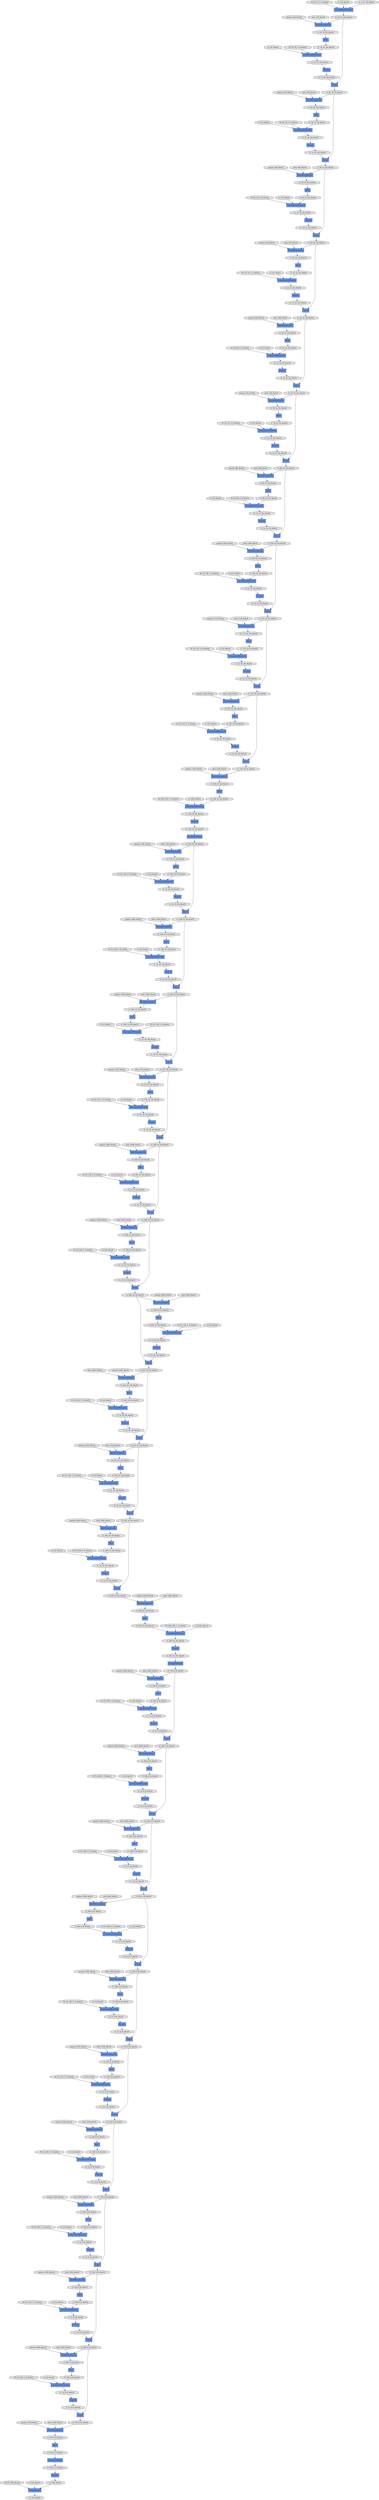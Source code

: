 digraph graphname{rankdir=TB;4491968584 [label="(1, 12, 8, 8), float32",shape="octagon",fillcolor="#E0E0E0",style="filled"];4489019520 [label="gamma: (124), float32",shape="octagon",fillcolor="#E0E0E0",style="filled"];4491968808 [label="(1, 12, 8, 8), float32",shape="octagon",fillcolor="#E0E0E0",style="filled"];4491968864 [label="ReLU",shape="record",fillcolor="#6495ED",style="filled"];4491968920 [label="BatchNormalization",shape="record",fillcolor="#6495ED",style="filled"];4491968976 [label="(1, 292, 8, 8), float32",shape="octagon",fillcolor="#E0E0E0",style="filled"];4491969032 [label="Convolution2DFunction",shape="record",fillcolor="#6495ED",style="filled"];4489019912 [label="beta: (124), float32",shape="octagon",fillcolor="#E0E0E0",style="filled"];4491969144 [label="(1, 292, 8, 8), float32",shape="octagon",fillcolor="#E0E0E0",style="filled"];4491969312 [label="Dropout",shape="record",fillcolor="#6495ED",style="filled"];4489020248 [label="W: (12, 124, 3, 3), float32",shape="octagon",fillcolor="#E0E0E0",style="filled"];4491969424 [label="(1, 292, 8, 8), float32",shape="octagon",fillcolor="#E0E0E0",style="filled"];4491969592 [label="Concat",shape="record",fillcolor="#6495ED",style="filled"];4491969648 [label="(1, 12, 8, 8), float32",shape="octagon",fillcolor="#E0E0E0",style="filled"];4489020640 [label="b: (12), float32",shape="octagon",fillcolor="#E0E0E0",style="filled"];4491969872 [label="(1, 12, 8, 8), float32",shape="octagon",fillcolor="#E0E0E0",style="filled"];4491969928 [label="ReLU",shape="record",fillcolor="#6495ED",style="filled"];4491969984 [label="BatchNormalization",shape="record",fillcolor="#6495ED",style="filled"];4491970040 [label="(1, 304, 8, 8), float32",shape="octagon",fillcolor="#E0E0E0",style="filled"];4491970096 [label="Convolution2DFunction",shape="record",fillcolor="#6495ED",style="filled"];4491970208 [label="(1, 304, 8, 8), float32",shape="octagon",fillcolor="#E0E0E0",style="filled"];4488857304 [label="b: (12), float32",shape="octagon",fillcolor="#E0E0E0",style="filled"];4491970376 [label="Dropout",shape="record",fillcolor="#6495ED",style="filled"];4488857416 [label="W: (16, 3, 3, 3), float32",shape="octagon",fillcolor="#E0E0E0",style="filled"];4489021312 [label="gamma: (136), float32",shape="octagon",fillcolor="#E0E0E0",style="filled"];4491970488 [label="(1, 304, 8, 8), float32",shape="octagon",fillcolor="#E0E0E0",style="filled"];4314531880 [label="BatchNormalization",shape="record",fillcolor="#6495ED",style="filled"];4491970656 [label="Concat",shape="record",fillcolor="#6495ED",style="filled"];4491970712 [label="(1, 12, 8, 8), float32",shape="octagon",fillcolor="#E0E0E0",style="filled"];4488857752 [label="W: (12, 28, 3, 3), float32",shape="octagon",fillcolor="#E0E0E0",style="filled"];4489021704 [label="beta: (136), float32",shape="octagon",fillcolor="#E0E0E0",style="filled"];4488005896 [label="b: (12), float32",shape="octagon",fillcolor="#E0E0E0",style="filled"];4491970936 [label="(1, 12, 8, 8), float32",shape="octagon",fillcolor="#E0E0E0",style="filled"];4491970992 [label="ReLU",shape="record",fillcolor="#6495ED",style="filled"];4491971048 [label="BatchNormalization",shape="record",fillcolor="#6495ED",style="filled"];4488858088 [label="b: (16), float32",shape="octagon",fillcolor="#E0E0E0",style="filled"];4491971104 [label="(1, 316, 8, 8), float32",shape="octagon",fillcolor="#E0E0E0",style="filled"];4486728224 [label="gamma: (28), float32",shape="octagon",fillcolor="#E0E0E0",style="filled"];4491971160 [label="Convolution2DFunction",shape="record",fillcolor="#6495ED",style="filled"];4489022040 [label="W: (136, 136, 1, 1), float32",shape="octagon",fillcolor="#E0E0E0",style="filled"];4491971272 [label="(1, 316, 8, 8), float32",shape="octagon",fillcolor="#E0E0E0",style="filled"];4488858368 [label="beta: (28), float32",shape="octagon",fillcolor="#E0E0E0",style="filled"];4491971440 [label="Dropout",shape="record",fillcolor="#6495ED",style="filled"];4491971552 [label="(1, 316, 8, 8), float32",shape="octagon",fillcolor="#E0E0E0",style="filled"];4489022432 [label="b: (136), float32",shape="octagon",fillcolor="#E0E0E0",style="filled"];4491971720 [label="Concat",shape="record",fillcolor="#6495ED",style="filled"];4491971776 [label="(1, 12, 8, 8), float32",shape="octagon",fillcolor="#E0E0E0",style="filled"];4488858816 [label="gamma: (16), float32",shape="octagon",fillcolor="#E0E0E0",style="filled"];4491972000 [label="(1, 12, 8, 8), float32",shape="octagon",fillcolor="#E0E0E0",style="filled"];4491972056 [label="ReLU",shape="record",fillcolor="#6495ED",style="filled"];4491972112 [label="BatchNormalization",shape="record",fillcolor="#6495ED",style="filled"];4491972168 [label="(1, 328, 8, 8), float32",shape="octagon",fillcolor="#E0E0E0",style="filled"];4488859208 [label="beta: (16), float32",shape="octagon",fillcolor="#E0E0E0",style="filled"];4491972224 [label="Convolution2DFunction",shape="record",fillcolor="#6495ED",style="filled"];4489023104 [label="gamma: (136), float32",shape="octagon",fillcolor="#E0E0E0",style="filled"];4314533560 [label="(1, 136, 16, 16), float32",shape="octagon",fillcolor="#E0E0E0",style="filled"];4491972336 [label="(1, 328, 8, 8), float32",shape="octagon",fillcolor="#E0E0E0",style="filled"];4491972504 [label="Dropout",shape="record",fillcolor="#6495ED",style="filled"];4491808840 [label="(1, 40, 32, 32), float32",shape="octagon",fillcolor="#E0E0E0",style="filled"];4491808896 [label="Convolution2DFunction",shape="record",fillcolor="#6495ED",style="filled"];4491809008 [label="(1, 40, 32, 32), float32",shape="octagon",fillcolor="#E0E0E0",style="filled"];4491809176 [label="Dropout",shape="record",fillcolor="#6495ED",style="filled"];4489155024 [label="gamma: (268), float32",shape="octagon",fillcolor="#E0E0E0",style="filled"];4491809288 [label="(1, 40, 32, 32), float32",shape="octagon",fillcolor="#E0E0E0",style="filled"];4491809456 [label="Concat",shape="record",fillcolor="#6495ED",style="filled"];4491809512 [label="(1, 12, 32, 32), float32",shape="octagon",fillcolor="#E0E0E0",style="filled"];4489155416 [label="beta: (268), float32",shape="octagon",fillcolor="#E0E0E0",style="filled"];4491809736 [label="(1, 12, 32, 32), float32",shape="octagon",fillcolor="#E0E0E0",style="filled"];4491809792 [label="ReLU",shape="record",fillcolor="#6495ED",style="filled"];4491809848 [label="BatchNormalization",shape="record",fillcolor="#6495ED",style="filled"];4491809904 [label="(1, 52, 32, 32), float32",shape="octagon",fillcolor="#E0E0E0",style="filled"];4489155752 [label="W: (12, 268, 3, 3), float32",shape="octagon",fillcolor="#E0E0E0",style="filled"];4491809960 [label="Convolution2DFunction",shape="record",fillcolor="#6495ED",style="filled"];4491810072 [label="(1, 52, 32, 32), float32",shape="octagon",fillcolor="#E0E0E0",style="filled"];4491810240 [label="Dropout",shape="record",fillcolor="#6495ED",style="filled"];4489156144 [label="b: (12), float32",shape="octagon",fillcolor="#E0E0E0",style="filled"];4491810352 [label="(1, 52, 32, 32), float32",shape="octagon",fillcolor="#E0E0E0",style="filled"];4491810520 [label="Concat",shape="record",fillcolor="#6495ED",style="filled"];4491810576 [label="(1, 12, 32, 32), float32",shape="octagon",fillcolor="#E0E0E0",style="filled"];4491810800 [label="(1, 12, 32, 32), float32",shape="octagon",fillcolor="#E0E0E0",style="filled"];4491810856 [label="ReLU",shape="record",fillcolor="#6495ED",style="filled"];4491810912 [label="BatchNormalization",shape="record",fillcolor="#6495ED",style="filled"];4489156760 [label="gamma: (280), float32",shape="octagon",fillcolor="#E0E0E0",style="filled"];4491810968 [label="(1, 64, 32, 32), float32",shape="octagon",fillcolor="#E0E0E0",style="filled"];4491811024 [label="Convolution2DFunction",shape="record",fillcolor="#6495ED",style="filled"];4491811136 [label="(1, 64, 32, 32), float32",shape="octagon",fillcolor="#E0E0E0",style="filled"];4491811304 [label="Dropout",shape="record",fillcolor="#6495ED",style="filled"];4489157152 [label="beta: (280), float32",shape="octagon",fillcolor="#E0E0E0",style="filled"];4491811416 [label="(1, 64, 32, 32), float32",shape="octagon",fillcolor="#E0E0E0",style="filled"];4491811584 [label="Concat",shape="record",fillcolor="#6495ED",style="filled"];4491811640 [label="(1, 12, 32, 32), float32",shape="octagon",fillcolor="#E0E0E0",style="filled"];4489157488 [label="W: (12, 280, 3, 3), float32",shape="octagon",fillcolor="#E0E0E0",style="filled"];4491811864 [label="(1, 12, 32, 32), float32",shape="octagon",fillcolor="#E0E0E0",style="filled"];4491811920 [label="ReLU",shape="record",fillcolor="#6495ED",style="filled"];4491811976 [label="BatchNormalization",shape="record",fillcolor="#6495ED",style="filled"];4491812032 [label="(1, 76, 32, 32), float32",shape="octagon",fillcolor="#E0E0E0",style="filled"];4489157880 [label="b: (12), float32",shape="octagon",fillcolor="#E0E0E0",style="filled"];4491812088 [label="Convolution2DFunction",shape="record",fillcolor="#6495ED",style="filled"];4491812200 [label="(1, 76, 32, 32), float32",shape="octagon",fillcolor="#E0E0E0",style="filled"];4491812368 [label="Dropout",shape="record",fillcolor="#6495ED",style="filled"];4491812480 [label="(1, 76, 32, 32), float32",shape="octagon",fillcolor="#E0E0E0",style="filled"];4491812648 [label="Concat",shape="record",fillcolor="#6495ED",style="filled"];4489158496 [label="gamma: (292), float32",shape="octagon",fillcolor="#E0E0E0",style="filled"];4491812704 [label="(1, 12, 32, 32), float32",shape="octagon",fillcolor="#E0E0E0",style="filled"];4489224712 [label="gamma: (352), float32",shape="octagon",fillcolor="#E0E0E0",style="filled"];4489225104 [label="beta: (352), float32",shape="octagon",fillcolor="#E0E0E0",style="filled"];4489225440 [label="W: (12, 352, 3, 3), float32",shape="octagon",fillcolor="#E0E0E0",style="filled"];4489225832 [label="b: (12), float32",shape="octagon",fillcolor="#E0E0E0",style="filled"];4489226448 [label="gamma: (364), float32",shape="octagon",fillcolor="#E0E0E0",style="filled"];4489226840 [label="beta: (364), float32",shape="octagon",fillcolor="#E0E0E0",style="filled"];4489227176 [label="W: (12, 364, 3, 3), float32",shape="octagon",fillcolor="#E0E0E0",style="filled"];4489227568 [label="b: (12), float32",shape="octagon",fillcolor="#E0E0E0",style="filled"];4489228184 [label="gamma: (376), float32",shape="octagon",fillcolor="#E0E0E0",style="filled"];4491948104 [label="(1, 256, 16, 16), float32",shape="octagon",fillcolor="#E0E0E0",style="filled"];4488998984 [label="b: (12), float32",shape="octagon",fillcolor="#E0E0E0",style="filled"];4488966216 [label="gamma: (40), float32",shape="octagon",fillcolor="#E0E0E0",style="filled"];4491948216 [label="(1, 256, 16, 16), float32",shape="octagon",fillcolor="#E0E0E0",style="filled"];4489064688 [label="b: (12), float32",shape="octagon",fillcolor="#E0E0E0",style="filled"];4489130280 [label="b: (12), float32",shape="octagon",fillcolor="#E0E0E0",style="filled"];4491948384 [label="AveragePooling2D",shape="record",fillcolor="#6495ED",style="filled"];4491948496 [label="(1, 256, 16, 16), float32",shape="octagon",fillcolor="#E0E0E0",style="filled"];4488966608 [label="beta: (40), float32",shape="octagon",fillcolor="#E0E0E0",style="filled"];4491948608 [label="Dropout",shape="record",fillcolor="#6495ED",style="filled"];4491948720 [label="(1, 256, 16, 16), float32",shape="octagon",fillcolor="#E0E0E0",style="filled"];4488999600 [label="gamma: (100), float32",shape="octagon",fillcolor="#E0E0E0",style="filled"];4488966944 [label="W: (12, 40, 3, 3), float32",shape="octagon",fillcolor="#E0E0E0",style="filled"];4491948888 [label="BatchNormalization",shape="record",fillcolor="#6495ED",style="filled"];4489065304 [label="gamma: (172), float32",shape="octagon",fillcolor="#E0E0E0",style="filled"];4491949000 [label="(1, 256, 16, 16), float32",shape="octagon",fillcolor="#E0E0E0",style="filled"];4489130952 [label="gamma: (256), float32",shape="octagon",fillcolor="#E0E0E0",style="filled"];4491949056 [label="BatchNormalization",shape="record",fillcolor="#6495ED",style="filled"];4488999992 [label="beta: (100), float32",shape="octagon",fillcolor="#E0E0E0",style="filled"];4491949168 [label="(1, 256, 8, 8), float32",shape="octagon",fillcolor="#E0E0E0",style="filled"];4488967336 [label="b: (12), float32",shape="octagon",fillcolor="#E0E0E0",style="filled"];4491949280 [label="ReLU",shape="record",fillcolor="#6495ED",style="filled"];4489065696 [label="beta: (172), float32",shape="octagon",fillcolor="#E0E0E0",style="filled"];4491949336 [label="Convolution2DFunction",shape="record",fillcolor="#6495ED",style="filled"];4489131344 [label="beta: (256), float32",shape="octagon",fillcolor="#E0E0E0",style="filled"];4491949448 [label="(1, 256, 8, 8), float32",shape="octagon",fillcolor="#E0E0E0",style="filled"];4489000328 [label="W: (12, 100, 3, 3), float32",shape="octagon",fillcolor="#E0E0E0",style="filled"];4491949616 [label="Dropout",shape="record",fillcolor="#6495ED",style="filled"];4489066032 [label="W: (12, 172, 3, 3), float32",shape="octagon",fillcolor="#E0E0E0",style="filled"];4491949728 [label="(1, 256, 8, 8), float32",shape="octagon",fillcolor="#E0E0E0",style="filled"];4489131680 [label="W: (256, 256, 1, 1), float32",shape="octagon",fillcolor="#E0E0E0",style="filled"];4489000720 [label="b: (12), float32",shape="octagon",fillcolor="#E0E0E0",style="filled"];4488967952 [label="gamma: (52), float32",shape="octagon",fillcolor="#E0E0E0",style="filled"];4491949896 [label="Concat",shape="record",fillcolor="#6495ED",style="filled"];4491949952 [label="(1, 12, 8, 8), float32",shape="octagon",fillcolor="#E0E0E0",style="filled"];4489066424 [label="b: (12), float32",shape="octagon",fillcolor="#E0E0E0",style="filled"];4491950064 [label="BatchNormalization",shape="record",fillcolor="#6495ED",style="filled"];4489132072 [label="b: (256), float32",shape="octagon",fillcolor="#E0E0E0",style="filled"];4491950176 [label="(1, 12, 8, 8), float32",shape="octagon",fillcolor="#E0E0E0",style="filled"];4488968344 [label="beta: (52), float32",shape="octagon",fillcolor="#E0E0E0",style="filled"];4491950288 [label="BatchNormalization",shape="record",fillcolor="#6495ED",style="filled"];4491950344 [label="(1, 268, 8, 8), float32",shape="octagon",fillcolor="#E0E0E0",style="filled"];4491950400 [label="ReLU",shape="record",fillcolor="#6495ED",style="filled"];4491950456 [label="Convolution2DFunction",shape="record",fillcolor="#6495ED",style="filled"];4489001336 [label="gamma: (112), float32",shape="octagon",fillcolor="#E0E0E0",style="filled"];4491950568 [label="(1, 268, 8, 8), float32",shape="octagon",fillcolor="#E0E0E0",style="filled"];4488968680 [label="W: (12, 52, 3, 3), float32",shape="octagon",fillcolor="#E0E0E0",style="filled"];4489067040 [label="gamma: (184), float32",shape="octagon",fillcolor="#E0E0E0",style="filled"];4491950736 [label="Dropout",shape="record",fillcolor="#6495ED",style="filled"];4489132744 [label="gamma: (256), float32",shape="octagon",fillcolor="#E0E0E0",style="filled"];4491950848 [label="(1, 268, 8, 8), float32",shape="octagon",fillcolor="#E0E0E0",style="filled"];4489001728 [label="beta: (112), float32",shape="octagon",fillcolor="#E0E0E0",style="filled"];4488969072 [label="b: (12), float32",shape="octagon",fillcolor="#E0E0E0",style="filled"];4491951016 [label="Concat",shape="record",fillcolor="#6495ED",style="filled"];4489067432 [label="beta: (184), float32",shape="octagon",fillcolor="#E0E0E0",style="filled"];4491951072 [label="(1, 12, 8, 8), float32",shape="octagon",fillcolor="#E0E0E0",style="filled"];4489133136 [label="beta: (256), float32",shape="octagon",fillcolor="#E0E0E0",style="filled"];4489002064 [label="W: (12, 112, 3, 3), float32",shape="octagon",fillcolor="#E0E0E0",style="filled"];4491951296 [label="(1, 12, 8, 8), float32",shape="octagon",fillcolor="#E0E0E0",style="filled"];4491951352 [label="ReLU",shape="record",fillcolor="#6495ED",style="filled"];4489067768 [label="W: (12, 184, 3, 3), float32",shape="octagon",fillcolor="#E0E0E0",style="filled"];4491951408 [label="BatchNormalization",shape="record",fillcolor="#6495ED",style="filled"];4491951464 [label="(1, 280, 8, 8), float32",shape="octagon",fillcolor="#E0E0E0",style="filled"];4491951520 [label="Convolution2DFunction",shape="record",fillcolor="#6495ED",style="filled"];4489133472 [label="W: (12, 256, 3, 3), float32",shape="octagon",fillcolor="#E0E0E0",style="filled"];4489002456 [label="b: (12), float32",shape="octagon",fillcolor="#E0E0E0",style="filled"];4488969688 [label="gamma: (64), float32",shape="octagon",fillcolor="#E0E0E0",style="filled"];4491951632 [label="(1, 280, 8, 8), float32",shape="octagon",fillcolor="#E0E0E0",style="filled"];4489068160 [label="b: (12), float32",shape="octagon",fillcolor="#E0E0E0",style="filled"];4491951800 [label="Dropout",shape="record",fillcolor="#6495ED",style="filled"];4491951912 [label="(1, 280, 8, 8), float32",shape="octagon",fillcolor="#E0E0E0",style="filled"];4489133864 [label="b: (12), float32",shape="octagon",fillcolor="#E0E0E0",style="filled"];4488970080 [label="beta: (64), float32",shape="octagon",fillcolor="#E0E0E0",style="filled"];4491952080 [label="Concat",shape="record",fillcolor="#6495ED",style="filled"];4489199688 [label="W: (12, 316, 3, 3), float32",shape="octagon",fillcolor="#E0E0E0",style="filled"];4489200080 [label="b: (12), float32",shape="octagon",fillcolor="#E0E0E0",style="filled"];4489200696 [label="gamma: (328), float32",shape="octagon",fillcolor="#E0E0E0",style="filled"];4489201088 [label="beta: (328), float32",shape="octagon",fillcolor="#E0E0E0",style="filled"];4489201424 [label="W: (12, 328, 3, 3), float32",shape="octagon",fillcolor="#E0E0E0",style="filled"];4314580752 [label="BatchNormalization",shape="record",fillcolor="#6495ED",style="filled"];4489201816 [label="b: (12), float32",shape="octagon",fillcolor="#E0E0E0",style="filled"];4489202432 [label="gamma: (340), float32",shape="octagon",fillcolor="#E0E0E0",style="filled"];4489202824 [label="beta: (340), float32",shape="octagon",fillcolor="#E0E0E0",style="filled"];4489203160 [label="W: (12, 340, 3, 3), float32",shape="octagon",fillcolor="#E0E0E0",style="filled"];4489203552 [label="b: (12), float32",shape="octagon",fillcolor="#E0E0E0",style="filled"];4491923584 [label="(1, 208, 16, 16), float32",shape="octagon",fillcolor="#E0E0E0",style="filled"];4491923752 [label="Dropout",shape="record",fillcolor="#6495ED",style="filled"];4491923864 [label="(1, 208, 16, 16), float32",shape="octagon",fillcolor="#E0E0E0",style="filled"];4491924032 [label="Concat",shape="record",fillcolor="#6495ED",style="filled"];4491924088 [label="(1, 12, 16, 16), float32",shape="octagon",fillcolor="#E0E0E0",style="filled"];4491924312 [label="(1, 12, 16, 16), float32",shape="octagon",fillcolor="#E0E0E0",style="filled"];4491924368 [label="ReLU",shape="record",fillcolor="#6495ED",style="filled"];4491924424 [label="BatchNormalization",shape="record",fillcolor="#6495ED",style="filled"];4491924480 [label="(1, 220, 16, 16), float32",shape="octagon",fillcolor="#E0E0E0",style="filled"];4491924536 [label="Convolution2DFunction",shape="record",fillcolor="#6495ED",style="filled"];4491924648 [label="(1, 220, 16, 16), float32",shape="octagon",fillcolor="#E0E0E0",style="filled"];4491924816 [label="Dropout",shape="record",fillcolor="#6495ED",style="filled"];4491924928 [label="(1, 220, 16, 16), float32",shape="octagon",fillcolor="#E0E0E0",style="filled"];4491925096 [label="Concat",shape="record",fillcolor="#6495ED",style="filled"];4491925152 [label="(1, 12, 16, 16), float32",shape="octagon",fillcolor="#E0E0E0",style="filled"];4491925376 [label="(1, 12, 16, 16), float32",shape="octagon",fillcolor="#E0E0E0",style="filled"];4491925432 [label="ReLU",shape="record",fillcolor="#6495ED",style="filled"];4491925488 [label="BatchNormalization",shape="record",fillcolor="#6495ED",style="filled"];4491925544 [label="(1, 232, 16, 16), float32",shape="octagon",fillcolor="#E0E0E0",style="filled"];4491925600 [label="Convolution2DFunction",shape="record",fillcolor="#6495ED",style="filled"];4491925712 [label="(1, 232, 16, 16), float32",shape="octagon",fillcolor="#E0E0E0",style="filled"];4491925880 [label="Dropout",shape="record",fillcolor="#6495ED",style="filled"];4491925992 [label="(1, 232, 16, 16), float32",shape="octagon",fillcolor="#E0E0E0",style="filled"];4491926160 [label="Concat",shape="record",fillcolor="#6495ED",style="filled"];4491926216 [label="(1, 12, 16, 16), float32",shape="octagon",fillcolor="#E0E0E0",style="filled"];4491926440 [label="(1, 12, 16, 16), float32",shape="octagon",fillcolor="#E0E0E0",style="filled"];4491926496 [label="ReLU",shape="record",fillcolor="#6495ED",style="filled"];4491926552 [label="ReLU",shape="record",fillcolor="#6495ED",style="filled"];4491926608 [label="(1, 244, 16, 16), float32",shape="octagon",fillcolor="#E0E0E0",style="filled"];4491926664 [label="Convolution2DFunction",shape="record",fillcolor="#6495ED",style="filled"];4491926776 [label="(1, 244, 16, 16), float32",shape="octagon",fillcolor="#E0E0E0",style="filled"];4491926944 [label="Dropout",shape="record",fillcolor="#6495ED",style="filled"];4491927056 [label="(1, 244, 16, 16), float32",shape="octagon",fillcolor="#E0E0E0",style="filled"];4491927224 [label="Concat",shape="record",fillcolor="#6495ED",style="filled"];4491927280 [label="(1, 12, 16, 16), float32",shape="octagon",fillcolor="#E0E0E0",style="filled"];4491927392 [label="Convolution2DFunction",shape="record",fillcolor="#6495ED",style="filled"];4491927504 [label="(1, 12, 16, 16), float32",shape="octagon",fillcolor="#E0E0E0",style="filled"];4491894856 [label="Dropout",shape="record",fillcolor="#6495ED",style="filled"];4489044040 [label="beta: (136), float32",shape="octagon",fillcolor="#E0E0E0",style="filled"];4491862088 [label="Concat",shape="record",fillcolor="#6495ED",style="filled"];4489109632 [label="beta: (220), float32",shape="octagon",fillcolor="#E0E0E0",style="filled"];4491862144 [label="(1, 12, 32, 32), float32",shape="octagon",fillcolor="#E0E0E0",style="filled"];4491894968 [label="(1, 160, 16, 16), float32",shape="octagon",fillcolor="#E0E0E0",style="filled"];4491862256 [label="Convolution2DFunction",shape="record",fillcolor="#6495ED",style="filled"];4489175336 [label="beta: (292), float32",shape="octagon",fillcolor="#E0E0E0",style="filled"];4491862368 [label="(1, 12, 32, 32), float32",shape="octagon",fillcolor="#E0E0E0",style="filled"];4489240928 [label="beta: (376), float32",shape="octagon",fillcolor="#E0E0E0",style="filled"];4491895136 [label="Concat",shape="record",fillcolor="#6495ED",style="filled"];4491895192 [label="(1, 12, 16, 16), float32",shape="octagon",fillcolor="#E0E0E0",style="filled"];4489044376 [label="W: (12, 136, 3, 3), float32",shape="octagon",fillcolor="#E0E0E0",style="filled"];4491862424 [label="(1, 136, 32, 32), float32",shape="octagon",fillcolor="#E0E0E0",style="filled"];4489109968 [label="W: (12, 220, 3, 3), float32",shape="octagon",fillcolor="#E0E0E0",style="filled"];4491862480 [label="ReLU",shape="record",fillcolor="#6495ED",style="filled"];4491862536 [label="(1, 136, 32, 32), float32",shape="octagon",fillcolor="#E0E0E0",style="filled"];4489175672 [label="W: (12, 292, 3, 3), float32",shape="octagon",fillcolor="#E0E0E0",style="filled"];4491895416 [label="(1, 12, 16, 16), float32",shape="octagon",fillcolor="#E0E0E0",style="filled"];4491895472 [label="ReLU",shape="record",fillcolor="#6495ED",style="filled"];4491862704 [label="AveragePooling2D",shape="record",fillcolor="#6495ED",style="filled"];4489241320 [label="W: (10, 376), float32",shape="octagon",fillcolor="#E0E0E0",style="filled"];4491895528 [label="BatchNormalization",shape="record",fillcolor="#6495ED",style="filled"];4488127208 [label="W: (12, 16, 3, 3), float32",shape="octagon",fillcolor="#E0E0E0",style="filled"];4491895584 [label="(1, 172, 16, 16), float32",shape="octagon",fillcolor="#E0E0E0",style="filled"];4489044768 [label="b: (12), float32",shape="octagon",fillcolor="#E0E0E0",style="filled"];4491862816 [label="(1, 136, 32, 32), float32",shape="octagon",fillcolor="#E0E0E0",style="filled"];4489110360 [label="b: (12), float32",shape="octagon",fillcolor="#E0E0E0",style="filled"];4491895640 [label="Convolution2DFunction",shape="record",fillcolor="#6495ED",style="filled"];4491862928 [label="Dropout",shape="record",fillcolor="#6495ED",style="filled"];4491895752 [label="(1, 172, 16, 16), float32",shape="octagon",fillcolor="#E0E0E0",style="filled"];4489176064 [label="b: (12), float32",shape="octagon",fillcolor="#E0E0E0",style="filled"];4491863040 [label="(1, 136, 32, 32), float32",shape="octagon",fillcolor="#E0E0E0",style="filled"];4489241712 [label="b: (10), float32",shape="octagon",fillcolor="#E0E0E0",style="filled"];4491895920 [label="Dropout",shape="record",fillcolor="#6495ED",style="filled"];4491863208 [label="Convolution2DFunction",shape="record",fillcolor="#6495ED",style="filled"];4491896032 [label="(1, 172, 16, 16), float32",shape="octagon",fillcolor="#E0E0E0",style="filled"];4491863320 [label="(1, 136, 32, 32), float32",shape="octagon",fillcolor="#E0E0E0",style="filled"];4489241936 [label="Convolution2DFunction",shape="record",fillcolor="#6495ED",style="filled"];4491896200 [label="Concat",shape="record",fillcolor="#6495ED",style="filled"];4489045384 [label="gamma: (148), float32",shape="octagon",fillcolor="#E0E0E0",style="filled"];4489110976 [label="gamma: (232), float32",shape="octagon",fillcolor="#E0E0E0",style="filled"];4491896256 [label="(1, 12, 16, 16), float32",shape="octagon",fillcolor="#E0E0E0",style="filled"];4489242104 [label="(1, 3, 32, 32), float32",shape="octagon",fillcolor="#E0E0E0",style="filled"];4489242160 [label="BatchNormalization",shape="record",fillcolor="#6495ED",style="filled"];4489176680 [label="gamma: (304), float32",shape="octagon",fillcolor="#E0E0E0",style="filled"];4491896480 [label="(1, 12, 16, 16), float32",shape="octagon",fillcolor="#E0E0E0",style="filled"];4489242272 [label="(1, 16, 32, 32), float32",shape="octagon",fillcolor="#E0E0E0",style="filled"];4491896536 [label="ReLU",shape="record",fillcolor="#6495ED",style="filled"];4491863768 [label="(1, 136, 16, 16), float32",shape="octagon",fillcolor="#E0E0E0",style="filled"];4491896592 [label="BatchNormalization",shape="record",fillcolor="#6495ED",style="filled"];4489045776 [label="beta: (148), float32",shape="octagon",fillcolor="#E0E0E0",style="filled"];4489242384 [label="BatchNormalization",shape="record",fillcolor="#6495ED",style="filled"];4489111368 [label="beta: (232), float32",shape="octagon",fillcolor="#E0E0E0",style="filled"];4491896648 [label="(1, 184, 16, 16), float32",shape="octagon",fillcolor="#E0E0E0",style="filled"];4491896704 [label="Convolution2DFunction",shape="record",fillcolor="#6495ED",style="filled"];4491863936 [label="Dropout",shape="record",fillcolor="#6495ED",style="filled"];4489242496 [label="ReLU",shape="record",fillcolor="#6495ED",style="filled"];4489242552 [label="Convolution2DFunction",shape="record",fillcolor="#6495ED",style="filled"];4489177072 [label="beta: (304), float32",shape="octagon",fillcolor="#E0E0E0",style="filled"];4491896816 [label="(1, 184, 16, 16), float32",shape="octagon",fillcolor="#E0E0E0",style="filled"];4491864048 [label="(1, 136, 16, 16), float32",shape="octagon",fillcolor="#E0E0E0",style="filled"];4489242664 [label="(1, 16, 32, 32), float32",shape="octagon",fillcolor="#E0E0E0",style="filled"];4489046112 [label="W: (12, 148, 3, 3), float32",shape="octagon",fillcolor="#E0E0E0",style="filled"];4489111704 [label="W: (12, 232, 3, 3), float32",shape="octagon",fillcolor="#E0E0E0",style="filled"];4491896984 [label="Dropout",shape="record",fillcolor="#6495ED",style="filled"];4491864216 [label="Concat",shape="record",fillcolor="#6495ED",style="filled"];4491864272 [label="(1, 12, 16, 16), float32",shape="octagon",fillcolor="#E0E0E0",style="filled"];4489242832 [label="Dropout",shape="record",fillcolor="#6495ED",style="filled"];4491897096 [label="(1, 184, 16, 16), float32",shape="octagon",fillcolor="#E0E0E0",style="filled"];4489177408 [label="W: (12, 304, 3, 3), float32",shape="octagon",fillcolor="#E0E0E0",style="filled"];4491864384 [label="BatchNormalization",shape="record",fillcolor="#6495ED",style="filled"];4489242944 [label="(1, 16, 32, 32), float32",shape="octagon",fillcolor="#E0E0E0",style="filled"];4491897264 [label="Concat",shape="record",fillcolor="#6495ED",style="filled"];4491864496 [label="(1, 12, 16, 16), float32",shape="octagon",fillcolor="#E0E0E0",style="filled"];4491897320 [label="(1, 12, 16, 16), float32",shape="octagon",fillcolor="#E0E0E0",style="filled"];4489046504 [label="b: (12), float32",shape="octagon",fillcolor="#E0E0E0",style="filled"];4489243112 [label="Concat",shape="record",fillcolor="#6495ED",style="filled"];4489112096 [label="b: (12), float32",shape="octagon",fillcolor="#E0E0E0",style="filled"];4491864608 [label="BatchNormalization",shape="record",fillcolor="#6495ED",style="filled"];4489243168 [label="(1, 12, 32, 32), float32",shape="octagon",fillcolor="#E0E0E0",style="filled"];4491864664 [label="(1, 148, 16, 16), float32",shape="octagon",fillcolor="#E0E0E0",style="filled"];4491864720 [label="ReLU",shape="record",fillcolor="#6495ED",style="filled"];4489243280 [label="BatchNormalization",shape="record",fillcolor="#6495ED",style="filled"];4489177800 [label="b: (12), float32",shape="octagon",fillcolor="#E0E0E0",style="filled"];4491897544 [label="(1, 12, 16, 16), float32",shape="octagon",fillcolor="#E0E0E0",style="filled"];4491864776 [label="Convolution2DFunction",shape="record",fillcolor="#6495ED",style="filled"];4491897600 [label="ReLU",shape="record",fillcolor="#6495ED",style="filled"];4489243392 [label="(1, 12, 32, 32), float32",shape="octagon",fillcolor="#E0E0E0",style="filled"];4491897656 [label="BatchNormalization",shape="record",fillcolor="#6495ED",style="filled"];4491864888 [label="(1, 148, 16, 16), float32",shape="octagon",fillcolor="#E0E0E0",style="filled"];4491897712 [label="(1, 196, 16, 16), float32",shape="octagon",fillcolor="#E0E0E0",style="filled"];4489243504 [label="BatchNormalization",shape="record",fillcolor="#6495ED",style="filled"];4491897768 [label="Convolution2DFunction",shape="record",fillcolor="#6495ED",style="filled"];4489243560 [label="(1, 28, 32, 32), float32",shape="octagon",fillcolor="#E0E0E0",style="filled"];4491865056 [label="Dropout",shape="record",fillcolor="#6495ED",style="filled"];4489243616 [label="ReLU",shape="record",fillcolor="#6495ED",style="filled"];4491897880 [label="(1, 196, 16, 16), float32",shape="octagon",fillcolor="#E0E0E0",style="filled"];4489243672 [label="Convolution2DFunction",shape="record",fillcolor="#6495ED",style="filled"];4489047120 [label="gamma: (160), float32",shape="octagon",fillcolor="#E0E0E0",style="filled"];4491865168 [label="(1, 148, 16, 16), float32",shape="octagon",fillcolor="#E0E0E0",style="filled"];4489112712 [label="gamma: (244), float32",shape="octagon",fillcolor="#E0E0E0",style="filled"];4489243784 [label="(1, 28, 32, 32), float32",shape="octagon",fillcolor="#E0E0E0",style="filled"];4491898048 [label="Dropout",shape="record",fillcolor="#6495ED",style="filled"];4491865336 [label="Concat",shape="record",fillcolor="#6495ED",style="filled"];4489178416 [label="gamma: (316), float32",shape="octagon",fillcolor="#E0E0E0",style="filled"];4491898160 [label="(1, 196, 16, 16), float32",shape="octagon",fillcolor="#E0E0E0",style="filled"];4491865392 [label="(1, 12, 16, 16), float32",shape="octagon",fillcolor="#E0E0E0",style="filled"];4489243952 [label="Dropout",shape="record",fillcolor="#6495ED",style="filled"];4489244064 [label="(1, 28, 32, 32), float32",shape="octagon",fillcolor="#E0E0E0",style="filled"];4491898328 [label="Concat",shape="record",fillcolor="#6495ED",style="filled"];4489047512 [label="beta: (160), float32",shape="octagon",fillcolor="#E0E0E0",style="filled"];4489113104 [label="beta: (244), float32",shape="octagon",fillcolor="#E0E0E0",style="filled"];4491898384 [label="(1, 12, 16, 16), float32",shape="octagon",fillcolor="#E0E0E0",style="filled"];4491865616 [label="(1, 12, 16, 16), float32",shape="octagon",fillcolor="#E0E0E0",style="filled"];4491865672 [label="ReLU",shape="record",fillcolor="#6495ED",style="filled"];4489244232 [label="Concat",shape="record",fillcolor="#6495ED",style="filled"];4491865728 [label="BatchNormalization",shape="record",fillcolor="#6495ED",style="filled"];4489244288 [label="(1, 12, 32, 32), float32",shape="octagon",fillcolor="#E0E0E0",style="filled"];4489178808 [label="beta: (316), float32",shape="octagon",fillcolor="#E0E0E0",style="filled"];4491865784 [label="(1, 160, 16, 16), float32",shape="octagon",fillcolor="#E0E0E0",style="filled"];4491898608 [label="(1, 12, 16, 16), float32",shape="octagon",fillcolor="#E0E0E0",style="filled"];4491865840 [label="Convolution2DFunction",shape="record",fillcolor="#6495ED",style="filled"];4491898664 [label="ReLU",shape="record",fillcolor="#6495ED",style="filled"];4489047848 [label="W: (12, 160, 3, 3), float32",shape="octagon",fillcolor="#E0E0E0",style="filled"];4489113440 [label="W: (12, 244, 3, 3), float32",shape="octagon",fillcolor="#E0E0E0",style="filled"];4491898720 [label="BatchNormalization",shape="record",fillcolor="#6495ED",style="filled"];4491865952 [label="(1, 160, 16, 16), float32",shape="octagon",fillcolor="#E0E0E0",style="filled"];4491898776 [label="(1, 208, 16, 16), float32",shape="octagon",fillcolor="#E0E0E0",style="filled"];4489244568 [label="ReLU",shape="record",fillcolor="#6495ED",style="filled"];4489244512 [label="(1, 12, 32, 32), float32",shape="octagon",fillcolor="#E0E0E0",style="filled"];4491898832 [label="Convolution2DFunction",shape="record",fillcolor="#6495ED",style="filled"];4489244624 [label="BatchNormalization",shape="record",fillcolor="#6495ED",style="filled"];4491997256 [label="(1, 328, 8, 8), float32",shape="octagon",fillcolor="#E0E0E0",style="filled"];4492030080 [label="(1, 376, 8, 8), float32",shape="octagon",fillcolor="#E0E0E0",style="filled"];4491833472 [label="(1, 12, 32, 32), float32",shape="octagon",fillcolor="#E0E0E0",style="filled"];4491833528 [label="ReLU",shape="record",fillcolor="#6495ED",style="filled"];4491997424 [label="Concat",shape="record",fillcolor="#6495ED",style="filled"];4491833584 [label="BatchNormalization",shape="record",fillcolor="#6495ED",style="filled"];4488982768 [label="W: (12, 64, 3, 3), float32",shape="octagon",fillcolor="#E0E0E0",style="filled"];4491997480 [label="(1, 12, 8, 8), float32",shape="octagon",fillcolor="#E0E0E0",style="filled"];4489081128 [label="gamma: (196), float32",shape="octagon",fillcolor="#E0E0E0",style="filled"];4491833640 [label="(1, 88, 32, 32), float32",shape="octagon",fillcolor="#E0E0E0",style="filled"];4491833696 [label="Convolution2DFunction",shape="record",fillcolor="#6495ED",style="filled"];4492030360 [label="(1, 376, 1, 1), float32",shape="octagon",fillcolor="#E0E0E0",style="filled"];4491833808 [label="(1, 88, 32, 32), float32",shape="octagon",fillcolor="#E0E0E0",style="filled"];4491997704 [label="(1, 12, 8, 8), float32",shape="octagon",fillcolor="#E0E0E0",style="filled"];4491997760 [label="ReLU",shape="record",fillcolor="#6495ED",style="filled"];4491997816 [label="BatchNormalization",shape="record",fillcolor="#6495ED",style="filled"];4491833976 [label="Dropout",shape="record",fillcolor="#6495ED",style="filled"];4488983160 [label="b: (12), float32",shape="octagon",fillcolor="#E0E0E0",style="filled"];4492030640 [label="(1, 376), float32",shape="octagon",fillcolor="#E0E0E0",style="filled"];4491997872 [label="(1, 340, 8, 8), float32",shape="octagon",fillcolor="#E0E0E0",style="filled"];4489081520 [label="beta: (196), float32",shape="octagon",fillcolor="#E0E0E0",style="filled"];4492030696 [label="LinearFunction",shape="record",fillcolor="#6495ED",style="filled"];4491997928 [label="Convolution2DFunction",shape="record",fillcolor="#6495ED",style="filled"];4491834088 [label="(1, 88, 32, 32), float32",shape="octagon",fillcolor="#E0E0E0",style="filled"];4491998040 [label="(1, 340, 8, 8), float32",shape="octagon",fillcolor="#E0E0E0",style="filled"];4492030864 [label="(1, 10), float32",shape="octagon",fillcolor="#E0E0E0",style="filled"];4491834256 [label="Concat",shape="record",fillcolor="#6495ED",style="filled"];4491834312 [label="(1, 12, 32, 32), float32",shape="octagon",fillcolor="#E0E0E0",style="filled"];4491998208 [label="Dropout",shape="record",fillcolor="#6495ED",style="filled"];4489081856 [label="W: (12, 196, 3, 3), float32",shape="octagon",fillcolor="#E0E0E0",style="filled"];4491998320 [label="(1, 340, 8, 8), float32",shape="octagon",fillcolor="#E0E0E0",style="filled"];4491834536 [label="(1, 12, 32, 32), float32",shape="octagon",fillcolor="#E0E0E0",style="filled"];4491834592 [label="ReLU",shape="record",fillcolor="#6495ED",style="filled"];4488983776 [label="gamma: (76), float32",shape="octagon",fillcolor="#E0E0E0",style="filled"];4491998488 [label="Concat",shape="record",fillcolor="#6495ED",style="filled"];4491834648 [label="BatchNormalization",shape="record",fillcolor="#6495ED",style="filled"];4491998544 [label="(1, 12, 8, 8), float32",shape="octagon",fillcolor="#E0E0E0",style="filled"];4491834704 [label="(1, 100, 32, 32), float32",shape="octagon",fillcolor="#E0E0E0",style="filled"];4489082248 [label="b: (12), float32",shape="octagon",fillcolor="#E0E0E0",style="filled"];4491834760 [label="Convolution2DFunction",shape="record",fillcolor="#6495ED",style="filled"];4491834872 [label="(1, 100, 32, 32), float32",shape="octagon",fillcolor="#E0E0E0",style="filled"];4491998768 [label="(1, 12, 8, 8), float32",shape="octagon",fillcolor="#E0E0E0",style="filled"];4491998824 [label="ReLU",shape="record",fillcolor="#6495ED",style="filled"];4488984168 [label="beta: (76), float32",shape="octagon",fillcolor="#E0E0E0",style="filled"];4491998880 [label="BatchNormalization",shape="record",fillcolor="#6495ED",style="filled"];4491835040 [label="Dropout",shape="record",fillcolor="#6495ED",style="filled"];4491998936 [label="(1, 352, 8, 8), float32",shape="octagon",fillcolor="#E0E0E0",style="filled"];4491998992 [label="Convolution2DFunction",shape="record",fillcolor="#6495ED",style="filled"];4491835152 [label="(1, 100, 32, 32), float32",shape="octagon",fillcolor="#E0E0E0",style="filled"];4491999104 [label="(1, 352, 8, 8), float32",shape="octagon",fillcolor="#E0E0E0",style="filled"];4491835320 [label="Concat",shape="record",fillcolor="#6495ED",style="filled"];4488984504 [label="W: (12, 76, 3, 3), float32",shape="octagon",fillcolor="#E0E0E0",style="filled"];4489082864 [label="gamma: (208), float32",shape="octagon",fillcolor="#E0E0E0",style="filled"];4491835376 [label="(1, 12, 32, 32), float32",shape="octagon",fillcolor="#E0E0E0",style="filled"];4491999272 [label="Dropout",shape="record",fillcolor="#6495ED",style="filled"];4491999384 [label="(1, 352, 8, 8), float32",shape="octagon",fillcolor="#E0E0E0",style="filled"];4491835600 [label="(1, 12, 32, 32), float32",shape="octagon",fillcolor="#E0E0E0",style="filled"];4491835656 [label="ReLU",shape="record",fillcolor="#6495ED",style="filled"];4491999552 [label="Concat",shape="record",fillcolor="#6495ED",style="filled"];4491835712 [label="BatchNormalization",shape="record",fillcolor="#6495ED",style="filled"];4488984896 [label="b: (12), float32",shape="octagon",fillcolor="#E0E0E0",style="filled"];4491999608 [label="(1, 12, 8, 8), float32",shape="octagon",fillcolor="#E0E0E0",style="filled"];4489083256 [label="beta: (208), float32",shape="octagon",fillcolor="#E0E0E0",style="filled"];4491835768 [label="(1, 112, 32, 32), float32",shape="octagon",fillcolor="#E0E0E0",style="filled"];4491835824 [label="Convolution2DFunction",shape="record",fillcolor="#6495ED",style="filled"];4491835936 [label="(1, 112, 32, 32), float32",shape="octagon",fillcolor="#E0E0E0",style="filled"];4491999832 [label="(1, 12, 8, 8), float32",shape="octagon",fillcolor="#E0E0E0",style="filled"];4491999888 [label="ReLU",shape="record",fillcolor="#6495ED",style="filled"];4491999944 [label="ReLU",shape="record",fillcolor="#6495ED",style="filled"];4489083592 [label="W: (12, 208, 3, 3), float32",shape="octagon",fillcolor="#E0E0E0",style="filled"];4491836104 [label="Dropout",shape="record",fillcolor="#6495ED",style="filled"];4492000000 [label="(1, 364, 8, 8), float32",shape="octagon",fillcolor="#E0E0E0",style="filled"];4492000056 [label="Convolution2DFunction",shape="record",fillcolor="#6495ED",style="filled"];4491836216 [label="(1, 112, 32, 32), float32",shape="octagon",fillcolor="#E0E0E0",style="filled"];4492000168 [label="(1, 364, 8, 8), float32",shape="octagon",fillcolor="#E0E0E0",style="filled"];4488985512 [label="gamma: (88), float32",shape="octagon",fillcolor="#E0E0E0",style="filled"];4491836384 [label="Concat",shape="record",fillcolor="#6495ED",style="filled"];4491836440 [label="(1, 12, 32, 32), float32",shape="octagon",fillcolor="#E0E0E0",style="filled"];4492000336 [label="Dropout",shape="record",fillcolor="#6495ED",style="filled"];4489083984 [label="b: (12), float32",shape="octagon",fillcolor="#E0E0E0",style="filled"];4492000448 [label="(1, 364, 8, 8), float32",shape="octagon",fillcolor="#E0E0E0",style="filled"];4491836664 [label="(1, 12, 32, 32), float32",shape="octagon",fillcolor="#E0E0E0",style="filled"];4491836720 [label="ReLU",shape="record",fillcolor="#6495ED",style="filled"];4488985904 [label="beta: (88), float32",shape="octagon",fillcolor="#E0E0E0",style="filled"];4492000616 [label="Concat",shape="record",fillcolor="#6495ED",style="filled"];4491836776 [label="ReLU",shape="record",fillcolor="#6495ED",style="filled"];4492000672 [label="(1, 12, 8, 8), float32",shape="octagon",fillcolor="#E0E0E0",style="filled"];4491836832 [label="(1, 124, 32, 32), float32",shape="octagon",fillcolor="#E0E0E0",style="filled"];4491836888 [label="Convolution2DFunction",shape="record",fillcolor="#6495ED",style="filled"];4492000784 [label="AveragePooling2D",shape="record",fillcolor="#6495ED",style="filled"];4491837000 [label="(1, 124, 32, 32), float32",shape="octagon",fillcolor="#E0E0E0",style="filled"];4492000896 [label="(1, 12, 8, 8), float32",shape="octagon",fillcolor="#E0E0E0",style="filled"];4488986240 [label="W: (12, 88, 3, 3), float32",shape="octagon",fillcolor="#E0E0E0",style="filled"];4492000952 [label="(1, 376, 8, 8), float32",shape="octagon",fillcolor="#E0E0E0",style="filled"];4489084600 [label="gamma: (220), float32",shape="octagon",fillcolor="#E0E0E0",style="filled"];4491837168 [label="Dropout",shape="record",fillcolor="#6495ED",style="filled"];4492001064 [label="(1, 376, 8, 8), float32",shape="octagon",fillcolor="#E0E0E0",style="filled"];4491837280 [label="(1, 124, 32, 32), float32",shape="octagon",fillcolor="#E0E0E0",style="filled"];4492001232 [label="Reshape",shape="record",fillcolor="#6495ED",style="filled"];4489083256 -> 4491897656;4491968864 -> 4491969424;4489044040 -> 4314580752;4489242384 -> 4489242664;4491999384 -> 4491998992;4491834312 -> 4491833976;4491862144 -> 4491837168;4491897656 -> 4491923584;4491897264 -> 4491897712;4491895528 -> 4491896816;4314533560 -> 4491864216;4491925152 -> 4491924816;4488969688 -> 4491809848;4491998488 -> 4491998936;4491897600 -> 4491898160;4489046112 -> 4491864776;4491924368 -> 4491924928;4491809176 -> 4491809736;4491950456 -> 4491951072;4491997872 -> 4491998488;4491898832 -> 4491924088;4491862928 -> 4491863320;4491835768 -> 4491836384;4491972168 -> 4491997424;4491865168 -> 4491864776;4489242832 -> 4489243392;4491925712 -> 4491925432;4491834648 -> 4491835936;4489243168 -> 4489242832;4491972224 -> 4491997480;4491925432 -> 4491925992;4491998880 -> 4492000168;4491923584 -> 4491898664;4489111704 -> 4491925600;4491949896 -> 4491950344;4489112096 -> 4491925600;4489177408 -> 4491970096;4488984168 -> 4491810912;4489243392 -> 4489243112;4491898160 -> 4491897768;4491834872 -> 4491834592;4489022040 -> 4491862256;4491810912 -> 4491812200;4491999272 -> 4491999832;4491812704 -> 4491812368;4492030080 -> 4492000784;4491924536 -> 4491925152;4491896536 -> 4491897096;4491997424 -> 4491997872;4491949336 -> 4491949952;4488005896 -> 4489242552;4491949616 -> 4491950176;4489240928 -> 4491949056;4489045384 -> 4491864384;4488984504 -> 4491812088;4489133472 -> 4491949336;4489201424 -> 4491972224;4491970040 -> 4491970656;4489202824 -> 4491972112;4489155024 -> 4491950064;4491862480 -> 4491864048;4491809904 -> 4491810520;4491924928 -> 4491924536;4492001232 -> 4492030640;4491924648 -> 4491924368;4491998040 -> 4491997760;4491835936 -> 4491835656;4489241712 -> 4492030696;4489225440 -> 4491998992;4491998824 -> 4491999384;4491927224 -> 4491948216;4491897768 -> 4491898384;4489242160 -> 4491862424;4491969872 -> 4491969592;4491970208 -> 4491969928;4491997872 -> 4491972112;4491951464 -> 4491952080;4491864384 -> 4491864888;4488982768 -> 4491811024;4489242272 -> 4489242384;4491810968 -> 4491809848;4488998984 -> 4491833696;4489155752 -> 4491950456;4491896984 -> 4491897544;4491837168 -> 4491862368;4491895192 -> 4491894856;4491835040 -> 4491835600;4491811416 -> 4491811024;4491951912 -> 4491951520;4491865616 -> 4491865336;4488999992 -> 4491833584;4491926496 -> 4491927056;4491808896 -> 4491809512;4491837000 -> 4491836720;4491968976 -> 4491951408;4491865784 -> 4491864608;4489020248 -> 4491836888;4491864776 -> 4491865392;4489110360 -> 4491924536;4491862368 -> 4491862088;4491926160 -> 4491926608;4491864496 -> 4491864216;4491864888 -> 4491864720;4491971104 -> 4491971720;4491969648 -> 4491969312;4491970656 -> 4491971104;4491895472 -> 4491896032;4489242664 -> 4489242496;4491948608 -> 4491949000;4489244232 -> 4491808840;4491895584 -> 4491865728;4491951800 -> 4491968808;4489083984 -> 4491898832;4489068160 -> 4491896704;4491895752 -> 4491895472;4491926608 -> 4491927224;4491809736 -> 4491809456;4491897320 -> 4491896984;4491949000 -> 4491948384;4491949952 -> 4491949616;4489111368 -> 4491924424;4489021312 -> 4489242160;4491969984 -> 4491971272;4489227176 -> 4492000056;4491834088 -> 4491833696;4489109632 -> 4491898720;4489224712 -> 4491997816;4489243560 -> 4489244232;4491865728 -> 4491895752;4489225832 -> 4491998992;4491998320 -> 4491997928;4491894856 -> 4491895416;4491863040 -> 4491862928;4491924088 -> 4491923752;4489045776 -> 4491864384;4491898608 -> 4491898328;4491970040 -> 4491968920;4491948104 -> 4491926552;4314531880 -> 4491948104;4491972112 -> 4491998040;4491811304 -> 4491811864;4492000784 -> 4492030360;4491925544 -> 4491926160;4491926944 -> 4491927504;4489110976 -> 4491924424;4489241936 -> 4489242272;4491951520 -> 4491968584;4491951352 -> 4491951912;4491998992 -> 4491999608;4314580752 -> 4491863768;4491998936 -> 4491999552;4491926216 -> 4491925880;4489175672 -> 4491969032;4488969072 -> 4491809960;4491897712 -> 4491898328;4488859208 -> 4489242384;4491999608 -> 4491999272;4491925600 -> 4491926216;4491927280 -> 4491926944;4489067432 -> 4491895528;4491971104 -> 4491969984;4491833808 -> 4491833528;4489002456 -> 4491835824;4489243280 -> 4489243784;4488966608 -> 4489243504;4489133136 -> 4491948888;4489157488 -> 4491951520;4489001728 -> 4491834648;4488985904 -> 4491811976;4491971048 -> 4491972336;4491971160 -> 4491971776;4489200696 -> 4491971048;4492030640 -> 4492030696;4489242552 -> 4489243168;4489067040 -> 4491895528;4491971720 -> 4491972168;4491834704 -> 4491833584;4491949728 -> 4491949336;4489019912 -> 4491835712;4491898776 -> 4491897656;4489158496 -> 4491951408;4491925880 -> 4491926440;4491833528 -> 4491834088;4491950288 -> 4491951632;4489047848 -> 4491865840;4491833584 -> 4491834872;4491835152 -> 4491834760;4491896816 -> 4491896536;4491812368 -> 4491833472;4489243504 -> 4491809008;4489064688 -> 4491865840;4489200080 -> 4491971160;4491999888 -> 4492000448;4491950736 -> 4491951296;4492030360 -> 4492001232;4491865392 -> 4491865056;4491836384 -> 4491836832;4491810072 -> 4491809792;4492000672 -> 4492000336;4489155416 -> 4491950064;4491898048 -> 4491898608;4491835824 -> 4491836440;4489081856 -> 4491897768;4491950344 -> 4491950064;4491863208 -> 4491864272;4492000168 -> 4491999888;4489225104 -> 4491997816;4491927504 -> 4491927224;4491864664 -> 4491864384;4491895136 -> 4491895584;4491896032 -> 4491895640;4491811640 -> 4491811304;4489044376 -> 4491863208;4491949280 -> 4491949728;4491809960 -> 4491810576;4489178416 -> 4491969984;4489067768 -> 4491896704;4491834704 -> 4491835320;4491897880 -> 4491897600;4491864720 -> 4491865168;4491972056 -> 4491997256;4491948384 -> 4491949168;4491998208 -> 4491998768;4489242272 -> 4489243112;4489022432 -> 4491862256;4491969928 -> 4491970488;4491950176 -> 4491949896;4489113440 -> 4491926664;4491833976 -> 4491834536;4491835712 -> 4491837000;4492000952 -> 4491999944;4491924480 -> 4491898720;4491812088 -> 4491812704;4492000000 -> 4491998880;4491971272 -> 4491970992;4491865840 -> 4491895192;4491997256 -> 4491972224;4491897544 -> 4491897264;4489178808 -> 4491969984;4489082248 -> 4491897768;4491951296 -> 4491951016;4491836664 -> 4491836384;4488967952 -> 4489244624;4491970992 -> 4491971552;4491924424 -> 4491925712;4491898720 -> 4491924648;4489065696 -> 4491865728;4491896704 -> 4491897320;4489046504 -> 4491864776;4314533560 -> 4314580752;4491835768 -> 4491834648;4489081128 -> 4491896592;4491998936 -> 4491997816;4491862424 -> 4491836776;4491836216 -> 4491835824;4489112712 -> 4491925488;4492000000 -> 4492000616;4491949056 -> 4492000952;4491968808 -> 4491952080;4491864608 -> 4491865952;4491836832 -> 4491862088;4489083592 -> 4491898832;4491896648 -> 4491895528;4491864272 -> 4491863936;4488858088 -> 4489241936;4489156144 -> 4491950456;4491997816 -> 4491999104;4491969592 -> 4491970040;4491951464 -> 4491950288;4491835600 -> 4491835320;4489130280 -> 4491926664;4491833640 -> 4491811976;4491972168 -> 4491971048;4489020640 -> 4491836888;4488967336 -> 4491808896;4489201088 -> 4491971048;4486728224 -> 4489243280;4491895640 -> 4491896256;4491809848 -> 4491811136;4491812032 -> 4491810912;4491812200 -> 4491811920;4489202432 -> 4491972112;4491811024 -> 4491811640;4491810856 -> 4491811416;4491809904 -> 4489244624;4491924032 -> 4491924480;4491949168 -> 4491949896;4488857304 -> 4489243672;4491865336 -> 4491865784;4488968680 -> 4491809960;4489047120 -> 4491864608;4489157880 -> 4491951520;4491835320 -> 4491835768;4491898776 -> 4491924032;4489244288 -> 4489243952;4491864664 -> 4491865336;4491836720 -> 4491837280;4488966944 -> 4491808896;4491969312 -> 4491969872;4491897096 -> 4491896704;4488984896 -> 4491812088;4491952080 -> 4491968976;4491833640 -> 4491834256;4488858368 -> 4489243280;4491951016 -> 4491951464;4491834536 -> 4491834256;4491948496 -> 4491927392;4489130952 -> 4314531880;4491924312 -> 4491924032;4491810520 -> 4491810968;4491948888 -> 4491949448;4489226840 -> 4491998880;4491896480 -> 4491896200;4488968344 -> 4489244624;4491811976 -> 4491833808;4489109968 -> 4491924536;4491836440 -> 4491836104;4489243560 -> 4489243280;4489066032 -> 4491895640;4489177072 -> 4491968920;4491924816 -> 4491925376;4491999944 -> 4492030080;4489242944 -> 4489242552;4489019520 -> 4491835712;4491949448 -> 4491949280;4491970096 -> 4491970712;4491970488 -> 4491970096;4491865056 -> 4491865616;4491810576 -> 4491810240;4488857416 -> 4489241936;4491811864 -> 4491811584;4492000448 -> 4492000056;4491924480 -> 4491925096;4489228184 -> 4491949056;4489243672 -> 4489244288;4491833472 -> 4491812648;4491926552 -> 4491948496;4491951072 -> 4491950736;4491896592 -> 4491897880;4489133864 -> 4491949336;4491969144 -> 4491968864;4491895416 -> 4491895136;4488983776 -> 4491810912;4488985512 -> 4491811976;4488966216 -> 4489243504;4492000616 -> 4492001064;4489203160 -> 4491997928;4488999600 -> 4491833584;4491895584 -> 4491896200;4492030696 -> 4492030864;4489084600 -> 4491898720;4488127208 -> 4489242552;4491970936 -> 4491970656;4489226448 -> 4491998880;4489242496 -> 4489242944;4491809456 -> 4491809904;4488986240 -> 4491833696;4491894968 -> 4491865840;4489242104 -> 4489241936;4491812480 -> 4491812088;4491834592 -> 4491835152;4489201816 -> 4491972224;4491862256 -> 4491863040;4491925488 -> 4491926776;4491972336 -> 4491972056;4491968976 -> 4491969592;4491809288 -> 4491808896;4491863936 -> 4491864496;4488983160 -> 4491811024;4491809512 -> 4491809176;4491863768 -> 4491862480;4491972504 -> 4491997704;4489244568 -> 4491809288;4491950344 -> 4491951016;4489131680 -> 4491927392;4489044768 -> 4491863208;4491948720 -> 4491948608;4491925544 -> 4491924424;4491997704 -> 4491997424;4491898664 -> 4491923864;4491862704 -> 4314533560;4491865952 -> 4491865672;4489157152 -> 4491950288;4489244512 -> 4489244232;4491812648 -> 4491833640;4489023104 -> 4314580752;4491896256 -> 4491895920;4488970080 -> 4491809848;4489176064 -> 4491969032;4489243112 -> 4489243560;4491969032 -> 4491969648;4489047512 -> 4491864608;4491971440 -> 4491972000;4491862088 -> 4491862536;4491997480 -> 4491972504;4489066424 -> 4491895640;4492000896 -> 4492000616;4491927056 -> 4491926664;4491927392 -> 4491948720;4492001064 -> 4491949056;4489243952 -> 4489244512;4489002064 -> 4491835824;4491834256 -> 4491834704;4489132744 -> 4491948888;4488857752 -> 4489243672;4491998544 -> 4491998208;4491950568 -> 4491950400;4489000720 -> 4491834760;4491810800 -> 4491810520;4488858816 -> 4489242384;4491997928 -> 4491998544;4491971776 -> 4491971440;4489156760 -> 4491950288;4489244624 -> 4491810072;4491926608 -> 4491925488;4489243616 -> 4489244064;4491836888 -> 4491862144;4491811136 -> 4491810856;4489065304 -> 4491865728;4491971552 -> 4491971160;4489177800 -> 4491970096;4491898384 -> 4491898048;4491951408 -> 4491969144;4491948216 -> 4314531880;4491926440 -> 4491926160;4491865784 -> 4491895136;4491999832 -> 4491999552;4491895920 -> 4491896480;4491896648 -> 4491897264;4491999552 -> 4492000000;4491950400 -> 4491950848;4489113104 -> 4491925488;4491835376 -> 4491835040;4491949168 -> 4491948888;4491970712 -> 4491970376;4489199688 -> 4491971160;4491951632 -> 4491951352;4489132072 -> 4491927392;4491898328 -> 4491898776;4491923752 -> 4491924312;4491998768 -> 4491998488;4491808840 -> 4491809456;4491896200 -> 4491896648;4489021704 -> 4489242160;4491863320 -> 4491862704;4489131344 -> 4314531880;4489000328 -> 4491834760;4491926664 -> 4491927280;4491925992 -> 4491925600;4491836832 -> 4491835712;4489244064 -> 4489243672;4491897712 -> 4491896592;4489203552 -> 4491997928;4491969424 -> 4491969032;4491837280 -> 4491836888;4489241320 -> 4492030696;4491809792 -> 4491810352;4492000336 -> 4492000896;4491968584 -> 4491951800;4491968920 -> 4491970208;4491864048 -> 4491863208;4491811920 -> 4491812480;4491999104 -> 4491998824;4491925376 -> 4491925096;4489082864 -> 4491897656;4489176680 -> 4491968920;4491808840 -> 4489243504;4491864216 -> 4491864664;4491862536 -> 4489242160;4491810240 -> 4491810800;4489081520 -> 4491896592;4491862816 -> 4491862256;4491972000 -> 4491971720;4489243784 -> 4489243616;4491835656 -> 4491836216;4491865672 -> 4491894968;4491811584 -> 4491812032;4491970376 -> 4491970936;4491836104 -> 4491836664;4491926776 -> 4491926496;4491810352 -> 4491809960;4491836776 -> 4491862816;4489175336 -> 4491951408;4491833696 -> 4491834312;4491923864 -> 4491898832;4491997760 -> 4491998320;4489227568 -> 4492000056;4489001336 -> 4491834648;4491809008 -> 4489244568;4492000056 -> 4492000672;4491950848 -> 4491950456;4491812032 -> 4491812648;4491810968 -> 4491811584;4491925096 -> 4491925544;4491950064 -> 4491950568;4491834760 -> 4491835376;}